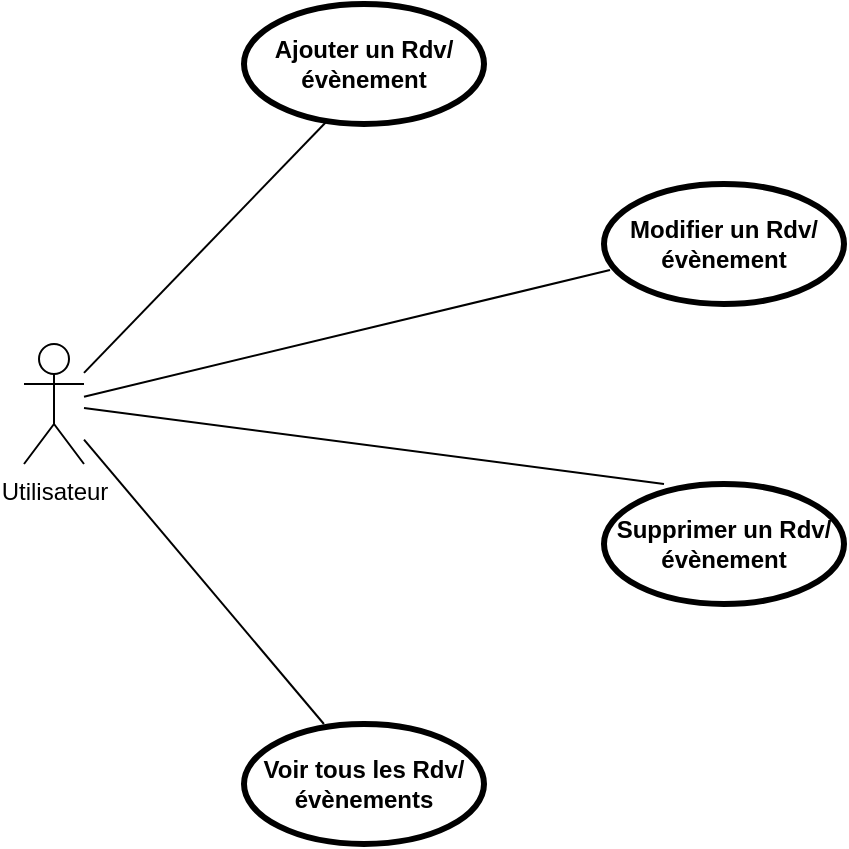 <mxfile version="18.2.0" type="github">
  <diagram id="UTBzeKASmZqH0knm8FAY" name="Page-1">
    <mxGraphModel dx="1422" dy="794" grid="1" gridSize="10" guides="1" tooltips="1" connect="1" arrows="1" fold="1" page="1" pageScale="1" pageWidth="827" pageHeight="1169" math="0" shadow="0">
      <root>
        <mxCell id="0" />
        <mxCell id="1" parent="0" />
        <mxCell id="9oGmY_f7bCClrYBCYELp-1" value="Utilisateur" style="shape=umlActor;verticalLabelPosition=bottom;verticalAlign=top;html=1;outlineConnect=0;" vertex="1" parent="1">
          <mxGeometry x="150" y="320" width="30" height="60" as="geometry" />
        </mxCell>
        <mxCell id="9oGmY_f7bCClrYBCYELp-3" value="Voir tous les Rdv/évènements" style="shape=ellipse;html=1;strokeWidth=3;fontStyle=1;whiteSpace=wrap;align=center;perimeter=ellipsePerimeter;" vertex="1" parent="1">
          <mxGeometry x="260" y="510" width="120" height="60" as="geometry" />
        </mxCell>
        <mxCell id="9oGmY_f7bCClrYBCYELp-4" value="Supprimer un Rdv/évènement" style="shape=ellipse;html=1;strokeWidth=3;fontStyle=1;whiteSpace=wrap;align=center;perimeter=ellipsePerimeter;" vertex="1" parent="1">
          <mxGeometry x="440" y="390" width="120" height="60" as="geometry" />
        </mxCell>
        <mxCell id="9oGmY_f7bCClrYBCYELp-5" value="Modifier un Rdv/évènement" style="shape=ellipse;html=1;strokeWidth=3;fontStyle=1;whiteSpace=wrap;align=center;perimeter=ellipsePerimeter;" vertex="1" parent="1">
          <mxGeometry x="440" y="240" width="120" height="60" as="geometry" />
        </mxCell>
        <mxCell id="9oGmY_f7bCClrYBCYELp-6" value="Ajouter un Rdv/évènement" style="shape=ellipse;html=1;strokeWidth=3;fontStyle=1;whiteSpace=wrap;align=center;perimeter=ellipsePerimeter;" vertex="1" parent="1">
          <mxGeometry x="260" y="150" width="120" height="60" as="geometry" />
        </mxCell>
        <mxCell id="9oGmY_f7bCClrYBCYELp-7" value="" style="edgeStyle=none;html=1;endArrow=none;verticalAlign=bottom;rounded=0;entryX=0.342;entryY=0.983;entryDx=0;entryDy=0;entryPerimeter=0;" edge="1" parent="1" source="9oGmY_f7bCClrYBCYELp-1" target="9oGmY_f7bCClrYBCYELp-6">
          <mxGeometry width="160" relative="1" as="geometry">
            <mxPoint x="330" y="380" as="sourcePoint" />
            <mxPoint x="490" y="380" as="targetPoint" />
          </mxGeometry>
        </mxCell>
        <mxCell id="9oGmY_f7bCClrYBCYELp-8" value="" style="edgeStyle=none;html=1;endArrow=none;verticalAlign=bottom;rounded=0;entryX=0.025;entryY=0.717;entryDx=0;entryDy=0;entryPerimeter=0;" edge="1" parent="1" source="9oGmY_f7bCClrYBCYELp-1" target="9oGmY_f7bCClrYBCYELp-5">
          <mxGeometry width="160" relative="1" as="geometry">
            <mxPoint x="330" y="380" as="sourcePoint" />
            <mxPoint x="490" y="380" as="targetPoint" />
          </mxGeometry>
        </mxCell>
        <mxCell id="9oGmY_f7bCClrYBCYELp-9" value="" style="edgeStyle=none;html=1;endArrow=none;verticalAlign=bottom;rounded=0;entryX=0.25;entryY=0;entryDx=0;entryDy=0;entryPerimeter=0;" edge="1" parent="1" source="9oGmY_f7bCClrYBCYELp-1" target="9oGmY_f7bCClrYBCYELp-4">
          <mxGeometry width="160" relative="1" as="geometry">
            <mxPoint x="330" y="380" as="sourcePoint" />
            <mxPoint x="490" y="380" as="targetPoint" />
          </mxGeometry>
        </mxCell>
        <mxCell id="9oGmY_f7bCClrYBCYELp-11" value="" style="edgeStyle=none;html=1;endArrow=none;verticalAlign=bottom;rounded=0;entryX=0.333;entryY=0;entryDx=0;entryDy=0;entryPerimeter=0;" edge="1" parent="1" source="9oGmY_f7bCClrYBCYELp-1" target="9oGmY_f7bCClrYBCYELp-3">
          <mxGeometry width="160" relative="1" as="geometry">
            <mxPoint x="330" y="380" as="sourcePoint" />
            <mxPoint x="490" y="380" as="targetPoint" />
          </mxGeometry>
        </mxCell>
      </root>
    </mxGraphModel>
  </diagram>
</mxfile>
